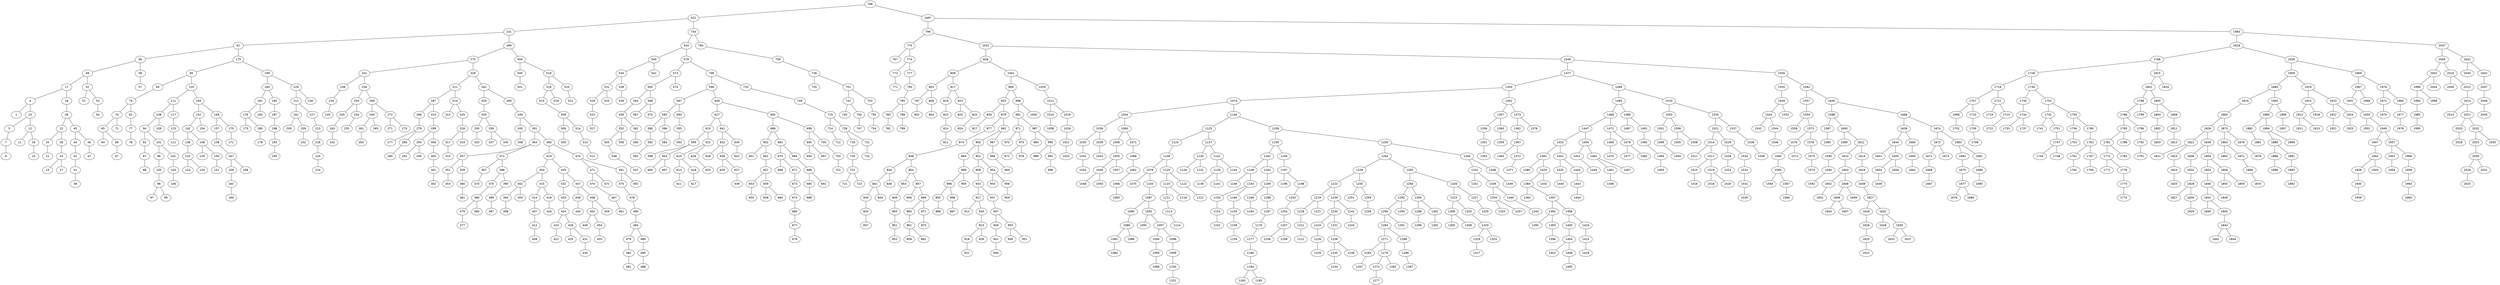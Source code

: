graph BST {
    node [fontname="Helvetica"];
    766 [label="766"];
    766 -- 522;
    522 [label="522"];
    522 -- 231;
    231 [label="231"];
    231 -- 61;
    61 [label="61"];
    61 -- 56;
    56 [label="56"];
    56 -- 49;
    49 [label="49"];
    49 -- 17;
    17 [label="17"];
    17 -- 4;
    4 [label="4"];
    4 -- 1;
    1 [label="1"];
    4 -- 10;
    10 [label="10"];
    10 -- 5;
    5 [label="5"];
    5 -- 7;
    7 [label="7"];
    7 -- 9;
    9 [label="9"];
    10 -- 12;
    12 [label="12"];
    12 -- 11;
    11 [label="11"];
    12 -- 16;
    16 [label="16"];
    16 -- 15;
    15 [label="15"];
    17 -- 18;
    18 [label="18"];
    18 -- 29;
    29 [label="29"];
    29 -- 22;
    22 [label="22"];
    22 -- 20;
    20 [label="20"];
    20 -- 21;
    21 [label="21"];
    22 -- 28;
    28 [label="28"];
    28 -- 24;
    24 [label="24"];
    24 -- 23;
    23 [label="23"];
    24 -- 27;
    27 [label="27"];
    29 -- 45;
    45 [label="45"];
    45 -- 44;
    44 [label="44"];
    44 -- 42;
    42 [label="42"];
    42 -- 41;
    41 [label="41"];
    41 -- 38;
    38 [label="38"];
    45 -- 46;
    46 [label="46"];
    46 -- 47;
    47 [label="47"];
    49 -- 52;
    52 [label="52"];
    52 -- 51;
    51 [label="51"];
    52 -- 53;
    53 [label="53"];
    53 -- 54;
    54 [label="54"];
    56 -- 58;
    58 [label="58"];
    58 -- 57;
    57 [label="57"];
    61 -- 173;
    173 [label="173"];
    173 -- 85;
    85 [label="85"];
    85 -- 63;
    63 [label="63"];
    63 -- 75;
    75 [label="75"];
    75 -- 70;
    70 [label="70"];
    70 -- 65;
    65 [label="65"];
    65 -- 64;
    64 [label="64"];
    65 -- 66;
    66 [label="66"];
    66 -- 67;
    67 [label="67"];
    70 -- 71;
    71 [label="71"];
    75 -- 81;
    81 [label="81"];
    81 -- 77;
    77 [label="77"];
    77 -- 78;
    78 [label="78"];
    85 -- 120;
    120 [label="120"];
    120 -- 111;
    111 [label="111"];
    111 -- 108;
    108 [label="108"];
    108 -- 94;
    94 [label="94"];
    94 -- 92;
    92 [label="92"];
    92 -- 87;
    87 [label="87"];
    87 -- 88;
    88 [label="88"];
    94 -- 101;
    101 [label="101"];
    101 -- 96;
    96 [label="96"];
    96 -- 100;
    100 [label="100"];
    100 -- 98;
    98 [label="98"];
    98 -- 97;
    97 [label="97"];
    98 -- 99;
    99 [label="99"];
    101 -- 102;
    102 [label="102"];
    102 -- 103;
    103 [label="103"];
    103 -- 106;
    106 [label="106"];
    108 -- 109;
    109 [label="109"];
    111 -- 117;
    117 [label="117"];
    117 -- 115;
    115 [label="115"];
    115 -- 112;
    112 [label="112"];
    120 -- 156;
    156 [label="156"];
    156 -- 152;
    152 [label="152"];
    152 -- 142;
    142 [label="142"];
    142 -- 136;
    136 [label="136"];
    136 -- 125;
    125 [label="125"];
    125 -- 124;
    124 [label="124"];
    125 -- 134;
    134 [label="134"];
    142 -- 148;
    148 [label="148"];
    148 -- 145;
    145 [label="145"];
    148 -- 150;
    150 [label="150"];
    150 -- 151;
    151 [label="151"];
    152 -- 154;
    154 [label="154"];
    156 -- 169;
    169 [label="169"];
    169 -- 157;
    157 [label="157"];
    157 -- 158;
    158 [label="158"];
    158 -- 167;
    167 [label="167"];
    167 -- 159;
    159 [label="159"];
    159 -- 163;
    163 [label="163"];
    163 -- 160;
    160 [label="160"];
    167 -- 168;
    168 [label="168"];
    169 -- 170;
    170 [label="170"];
    170 -- 171;
    171 [label="171"];
    173 -- 199;
    199 [label="199"];
    199 -- 183;
    183 [label="183"];
    183 -- 181;
    181 [label="181"];
    181 -- 176;
    176 [label="176"];
    176 -- 175;
    175 [label="175"];
    176 -- 180;
    180 [label="180"];
    180 -- 178;
    178 [label="178"];
    181 -- 182;
    182 [label="182"];
    183 -- 185;
    185 [label="185"];
    185 -- 187;
    187 [label="187"];
    187 -- 198;
    198 [label="198"];
    198 -- 193;
    193 [label="193"];
    193 -- 195;
    195 [label="195"];
    199 -- 229;
    229 [label="229"];
    229 -- 211;
    211 [label="211"];
    211 -- 201;
    201 [label="201"];
    201 -- 200;
    200 [label="200"];
    201 -- 209;
    209 [label="209"];
    209 -- 202;
    202 [label="202"];
    211 -- 227;
    227 [label="227"];
    227 -- 213;
    213 [label="213"];
    213 -- 218;
    218 [label="218"];
    218 -- 220;
    220 [label="220"];
    220 -- 224;
    224 [label="224"];
    229 -- 230;
    230 [label="230"];
    231 -- 499;
    499 [label="499"];
    499 -- 275;
    275 [label="275"];
    275 -- 241;
    241 [label="241"];
    241 -- 238;
    238 [label="238"];
    238 -- 234;
    234 [label="234"];
    234 -- 235;
    235 [label="235"];
    241 -- 258;
    258 [label="258"];
    258 -- 250;
    250 [label="250"];
    250 -- 245;
    245 [label="245"];
    245 -- 243;
    243 [label="243"];
    243 -- 242;
    242 [label="242"];
    250 -- 254;
    254 [label="254"];
    254 -- 255;
    255 [label="255"];
    258 -- 269;
    269 [label="269"];
    269 -- 264;
    264 [label="264"];
    264 -- 261;
    261 [label="261"];
    261 -- 263;
    263 [label="263"];
    264 -- 265;
    265 [label="265"];
    269 -- 272;
    272 [label="272"];
    272 -- 271;
    271 [label="271"];
    272 -- 273;
    273 [label="273"];
    275 -- 328;
    328 [label="328"];
    328 -- 311;
    311 [label="311"];
    311 -- 287;
    287 [label="287"];
    287 -- 286;
    286 [label="286"];
    286 -- 279;
    279 [label="279"];
    279 -- 277;
    277 [label="277"];
    279 -- 284;
    284 [label="284"];
    284 -- 280;
    280 [label="280"];
    287 -- 310;
    310 [label="310"];
    310 -- 299;
    299 [label="299"];
    299 -- 294;
    294 [label="294"];
    294 -- 291;
    291 [label="291"];
    294 -- 295;
    295 [label="295"];
    299 -- 306;
    306 [label="306"];
    306 -- 305;
    305 [label="305"];
    305 -- 301;
    301 [label="301"];
    301 -- 302;
    302 [label="302"];
    311 -- 314;
    314 [label="314"];
    314 -- 313;
    313 [label="313"];
    314 -- 325;
    325 [label="325"];
    325 -- 318;
    318 [label="318"];
    318 -- 317;
    317 [label="317"];
    317 -- 315;
    315 [label="315"];
    318 -- 319;
    319 [label="319"];
    328 -- 342;
    342 [label="342"];
    342 -- 329;
    329 [label="329"];
    329 -- 335;
    335 [label="335"];
    335 -- 330;
    330 [label="330"];
    330 -- 333;
    333 [label="333"];
    335 -- 339;
    339 [label="339"];
    339 -- 337;
    337 [label="337"];
    339 -- 340;
    340 [label="340"];
    342 -- 495;
    495 [label="495"];
    495 -- 349;
    349 [label="349"];
    349 -- 345;
    345 [label="345"];
    345 -- 348;
    348 [label="348"];
    349 -- 391;
    391 [label="391"];
    391 -- 364;
    364 [label="364"];
    364 -- 357;
    357 [label="357"];
    357 -- 351;
    351 [label="351"];
    351 -- 353;
    353 [label="353"];
    357 -- 359;
    359 [label="359"];
    359 -- 360;
    360 [label="360"];
    360 -- 361;
    361 [label="361"];
    364 -- 371;
    371 [label="371"];
    371 -- 367;
    367 [label="367"];
    367 -- 370;
    370 [label="370"];
    371 -- 386;
    386 [label="386"];
    386 -- 375;
    375 [label="375"];
    375 -- 380;
    380 [label="380"];
    380 -- 379;
    379 [label="379"];
    379 -- 377;
    377 [label="377"];
    380 -- 385;
    385 [label="385"];
    386 -- 390;
    390 [label="390"];
    390 -- 389;
    389 [label="389"];
    389 -- 387;
    387 [label="387"];
    391 -- 460;
    460 [label="460"];
    460 -- 419;
    419 [label="419"];
    419 -- 404;
    404 [label="404"];
    404 -- 402;
    402 [label="402"];
    402 -- 394;
    394 [label="394"];
    394 -- 398;
    398 [label="398"];
    402 -- 403;
    403 [label="403"];
    404 -- 415;
    415 [label="415"];
    415 -- 414;
    414 [label="414"];
    414 -- 407;
    407 [label="407"];
    407 -- 412;
    412 [label="412"];
    412 -- 408;
    408 [label="408"];
    415 -- 418;
    418 [label="418"];
    418 -- 416;
    416 [label="416"];
    419 -- 435;
    435 [label="435"];
    435 -- 432;
    432 [label="432"];
    432 -- 420;
    420 [label="420"];
    420 -- 424;
    424 [label="424"];
    424 -- 423;
    423 [label="423"];
    423 -- 422;
    422 [label="422"];
    424 -- 429;
    429 [label="429"];
    429 -- 425;
    425 [label="425"];
    429 -- 431;
    431 [label="431"];
    431 -- 430;
    430 [label="430"];
    435 -- 447;
    447 [label="447"];
    447 -- 438;
    438 [label="438"];
    438 -- 440;
    440 [label="440"];
    447 -- 458;
    458 [label="458"];
    458 -- 452;
    452 [label="452"];
    452 -- 449;
    449 [label="449"];
    452 -- 454;
    454 [label="454"];
    454 -- 455;
    455 [label="455"];
    458 -- 459;
    459 [label="459"];
    460 -- 474;
    474 [label="474"];
    474 -- 471;
    471 [label="471"];
    471 -- 470;
    470 [label="470"];
    470 -- 467;
    467 [label="467"];
    467 -- 461;
    461 [label="461"];
    471 -- 472;
    472 [label="472"];
    474 -- 491;
    491 [label="491"];
    491 -- 475;
    475 [label="475"];
    475 -- 478;
    478 [label="478"];
    478 -- 490;
    490 [label="490"];
    490 -- 484;
    484 [label="484"];
    484 -- 479;
    479 [label="479"];
    479 -- 482;
    482 [label="482"];
    482 -- 481;
    481 [label="481"];
    484 -- 489;
    489 [label="489"];
    489 -- 485;
    485 [label="485"];
    485 -- 488;
    488 [label="488"];
    491 -- 492;
    492 [label="492"];
    499 -- 504;
    504 [label="504"];
    504 -- 500;
    500 [label="500"];
    500 -- 501;
    501 [label="501"];
    504 -- 519;
    519 [label="519"];
    519 -- 516;
    516 [label="516"];
    516 -- 515;
    515 [label="515"];
    515 -- 509;
    509 [label="509"];
    509 -- 506;
    506 [label="506"];
    506 -- 505;
    505 [label="505"];
    509 -- 514;
    514 [label="514"];
    514 -- 513;
    513 [label="513"];
    513 -- 511;
    511 [label="511"];
    516 -- 518;
    518 [label="518"];
    519 -- 520;
    520 [label="520"];
    520 -- 521;
    521 [label="521"];
    522 -- 734;
    734 [label="734"];
    734 -- 543;
    543 [label="543"];
    543 -- 540;
    540 [label="540"];
    540 -- 534;
    534 [label="534"];
    534 -- 531;
    531 [label="531"];
    531 -- 529;
    529 [label="529"];
    529 -- 523;
    523 [label="523"];
    523 -- 527;
    527 [label="527"];
    531 -- 533;
    533 [label="533"];
    534 -- 538;
    538 [label="538"];
    538 -- 539;
    539 [label="539"];
    540 -- 541;
    541 [label="541"];
    543 -- 579;
    579 [label="579"];
    579 -- 573;
    573 [label="573"];
    573 -- 565;
    565 [label="565"];
    565 -- 564;
    564 [label="564"];
    564 -- 559;
    559 [label="559"];
    559 -- 552;
    552 [label="552"];
    552 -- 545;
    545 [label="545"];
    545 -- 548;
    548 [label="548"];
    548 -- 547;
    547 [label="547"];
    552 -- 556;
    556 [label="556"];
    559 -- 562;
    562 [label="562"];
    562 -- 560;
    560 [label="560"];
    565 -- 568;
    568 [label="568"];
    568 -- 567;
    567 [label="567"];
    568 -- 570;
    570 [label="570"];
    573 -- 574;
    574 [label="574"];
    579 -- 708;
    708 [label="708"];
    708 -- 596;
    596 [label="596"];
    596 -- 587;
    587 [label="587"];
    587 -- 583;
    583 [label="583"];
    583 -- 580;
    580 [label="580"];
    580 -- 582;
    582 [label="582"];
    582 -- 581;
    581 [label="581"];
    583 -- 586;
    586 [label="586"];
    586 -- 584;
    584 [label="584"];
    587 -- 590;
    590 [label="590"];
    590 -- 595;
    595 [label="595"];
    595 -- 593;
    593 [label="593"];
    596 -- 649;
    649 [label="649"];
    649 -- 627;
    627 [label="627"];
    627 -- 610;
    610 [label="610"];
    610 -- 599;
    599 [label="599"];
    599 -- 598;
    598 [label="598"];
    599 -- 603;
    603 [label="603"];
    603 -- 600;
    600 [label="600"];
    603 -- 607;
    607 [label="607"];
    610 -- 622;
    622 [label="622"];
    622 -- 615;
    615 [label="615"];
    615 -- 613;
    613 [label="613"];
    613 -- 611;
    611 [label="611"];
    615 -- 618;
    618 [label="618"];
    618 -- 617;
    617 [label="617"];
    622 -- 626;
    626 [label="626"];
    626 -- 625;
    625 [label="625"];
    627 -- 641;
    641 [label="641"];
    641 -- 632;
    632 [label="632"];
    632 -- 628;
    628 [label="628"];
    632 -- 636;
    636 [label="636"];
    636 -- 635;
    635 [label="635"];
    636 -- 637;
    637 [label="637"];
    637 -- 639;
    639 [label="639"];
    641 -- 645;
    645 [label="645"];
    645 -- 642;
    642 [label="642"];
    649 -- 692;
    692 [label="692"];
    692 -- 666;
    666 [label="666"];
    666 -- 652;
    652 [label="652"];
    652 -- 651;
    651 [label="651"];
    652 -- 661;
    661 [label="661"];
    661 -- 657;
    657 [label="657"];
    657 -- 653;
    653 [label="653"];
    653 -- 655;
    655 [label="655"];
    657 -- 659;
    659 [label="659"];
    659 -- 658;
    658 [label="658"];
    659 -- 660;
    660 [label="660"];
    666 -- 681;
    681 [label="681"];
    681 -- 670;
    670 [label="670"];
    670 -- 668;
    668 [label="668"];
    670 -- 671;
    671 [label="671"];
    671 -- 673;
    673 [label="673"];
    673 -- 674;
    674 [label="674"];
    674 -- 680;
    680 [label="680"];
    680 -- 677;
    677 [label="677"];
    677 -- 676;
    676 [label="676"];
    681 -- 684;
    684 [label="684"];
    684 -- 689;
    689 [label="689"];
    689 -- 685;
    685 [label="685"];
    685 -- 688;
    688 [label="688"];
    689 -- 691;
    691 [label="691"];
    692 -- 699;
    699 [label="699"];
    699 -- 695;
    695 [label="695"];
    695 -- 694;
    694 [label="694"];
    695 -- 697;
    697 [label="697"];
    699 -- 705;
    705 [label="705"];
    705 -- 703;
    703 [label="703"];
    703 -- 701;
    701 [label="701"];
    708 -- 733;
    733 [label="733"];
    733 -- 709;
    709 [label="709"];
    709 -- 715;
    715 [label="715"];
    715 -- 714;
    714 [label="714"];
    714 -- 712;
    712 [label="712"];
    715 -- 728;
    728 [label="728"];
    728 -- 718;
    718 [label="718"];
    718 -- 720;
    720 [label="720"];
    720 -- 722;
    722 [label="722"];
    722 -- 721;
    721 [label="721"];
    722 -- 723;
    723 [label="723"];
    728 -- 731;
    731 [label="731"];
    731 -- 732;
    732 [label="732"];
    734 -- 760;
    760 [label="760"];
    760 -- 759;
    759 [label="759"];
    759 -- 736;
    736 [label="736"];
    736 -- 735;
    735 [label="735"];
    736 -- 751;
    751 [label="751"];
    751 -- 742;
    742 [label="742"];
    742 -- 740;
    740 [label="740"];
    742 -- 750;
    750 [label="750"];
    750 -- 747;
    747 [label="747"];
    751 -- 753;
    753 [label="753"];
    753 -- 755;
    755 [label="755"];
    755 -- 754;
    754 [label="754"];
    766 -- 1697;
    1697 [label="1697"];
    1697 -- 796;
    796 [label="796"];
    796 -- 770;
    770 [label="770"];
    770 -- 767;
    767 [label="767"];
    770 -- 774;
    774 [label="774"];
    774 -- 773;
    773 [label="773"];
    773 -- 771;
    771 [label="771"];
    774 -- 777;
    777 [label="777"];
    777 -- 790;
    790 [label="790"];
    790 -- 785;
    785 [label="785"];
    785 -- 783;
    783 [label="783"];
    783 -- 782;
    782 [label="782"];
    785 -- 788;
    788 [label="788"];
    788 -- 789;
    789 [label="789"];
    796 -- 1031;
    1031 [label="1031"];
    1031 -- 826;
    826 [label="826"];
    826 -- 809;
    809 [label="809"];
    809 -- 803;
    803 [label="803"];
    803 -- 797;
    797 [label="797"];
    797 -- 802;
    802 [label="802"];
    803 -- 808;
    808 [label="808"];
    808 -- 804;
    804 [label="804"];
    809 -- 817;
    817 [label="817"];
    817 -- 816;
    816 [label="816"];
    816 -- 810;
    810 [label="810"];
    810 -- 814;
    814 [label="814"];
    814 -- 811;
    811 [label="811"];
    817 -- 823;
    823 [label="823"];
    823 -- 820;
    820 [label="820"];
    823 -- 825;
    825 [label="825"];
    825 -- 824;
    824 [label="824"];
    826 -- 1001;
    1001 [label="1001"];
    1001 -- 969;
    969 [label="969"];
    969 -- 832;
    832 [label="832"];
    832 -- 830;
    830 [label="830"];
    830 -- 827;
    827 [label="827"];
    832 -- 879;
    879 [label="879"];
    879 -- 877;
    877 [label="877"];
    877 -- 874;
    874 [label="874"];
    874 -- 848;
    848 [label="848"];
    848 -- 844;
    844 [label="844"];
    844 -- 841;
    841 [label="841"];
    841 -- 840;
    840 [label="840"];
    840 -- 834;
    834 [label="834"];
    834 -- 837;
    837 [label="837"];
    841 -- 843;
    843 [label="843"];
    844 -- 846;
    846 [label="846"];
    848 -- 854;
    854 [label="854"];
    854 -- 853;
    853 [label="853"];
    853 -- 849;
    849 [label="849"];
    849 -- 850;
    850 [label="850"];
    850 -- 851;
    851 [label="851"];
    851 -- 852;
    852 [label="852"];
    854 -- 857;
    857 [label="857"];
    857 -- 856;
    856 [label="856"];
    857 -- 869;
    869 [label="869"];
    869 -- 865;
    865 [label="865"];
    865 -- 861;
    861 [label="861"];
    861 -- 858;
    858 [label="858"];
    861 -- 862;
    862 [label="862"];
    869 -- 871;
    871 [label="871"];
    871 -- 870;
    870 [label="870"];
    879 -- 962;
    962 [label="962"];
    962 -- 905;
    905 [label="905"];
    905 -- 884;
    884 [label="884"];
    884 -- 899;
    899 [label="899"];
    899 -- 896;
    896 [label="896"];
    896 -- 892;
    892 [label="892"];
    892 -- 886;
    886 [label="886"];
    896 -- 898;
    898 [label="898"];
    898 -- 897;
    897 [label="897"];
    899 -- 900;
    900 [label="900"];
    905 -- 952;
    952 [label="952"];
    952 -- 908;
    908 [label="908"];
    908 -- 933;
    933 [label="933"];
    933 -- 917;
    917 [label="917"];
    917 -- 912;
    912 [label="912"];
    917 -- 930;
    930 [label="930"];
    930 -- 923;
    923 [label="923"];
    923 -- 918;
    918 [label="918"];
    918 -- 921;
    921 [label="921"];
    923 -- 926;
    926 [label="926"];
    933 -- 937;
    937 [label="937"];
    937 -- 947;
    947 [label="947"];
    947 -- 939;
    939 [label="939"];
    939 -- 941;
    941 [label="941"];
    941 -- 946;
    946 [label="946"];
    947 -- 950;
    950 [label="950"];
    950 -- 949;
    949 [label="949"];
    950 -- 951;
    951 [label="951"];
    952 -- 954;
    954 [label="954"];
    954 -- 953;
    953 [label="953"];
    954 -- 958;
    958 [label="958"];
    958 -- 959;
    959 [label="959"];
    962 -- 967;
    967 [label="967"];
    967 -- 966;
    966 [label="966"];
    966 -- 964;
    964 [label="964"];
    969 -- 998;
    998 [label="998"];
    998 -- 981;
    981 [label="981"];
    981 -- 971;
    971 [label="971"];
    971 -- 970;
    970 [label="970"];
    971 -- 975;
    975 [label="975"];
    975 -- 972;
    972 [label="972"];
    975 -- 976;
    976 [label="976"];
    981 -- 987;
    987 [label="987"];
    987 -- 984;
    984 [label="984"];
    987 -- 990;
    990 [label="990"];
    990 -- 989;
    989 [label="989"];
    990 -- 991;
    991 [label="991"];
    991 -- 996;
    996 [label="996"];
    998 -- 1000;
    1000 [label="1000"];
    1001 -- 1029;
    1029 [label="1029"];
    1029 -- 1011;
    1011 [label="1011"];
    1011 -- 1010;
    1010 [label="1010"];
    1010 -- 1008;
    1008 [label="1008"];
    1011 -- 1016;
    1016 [label="1016"];
    1016 -- 1026;
    1026 [label="1026"];
    1026 -- 1021;
    1021 [label="1021"];
    1021 -- 1025;
    1025 [label="1025"];
    1031 -- 1540;
    1540 [label="1540"];
    1540 -- 1377;
    1377 [label="1377"];
    1377 -- 1350;
    1350 [label="1350"];
    1350 -- 1074;
    1074 [label="1074"];
    1074 -- 1044;
    1044 [label="1044"];
    1044 -- 1036;
    1036 [label="1036"];
    1036 -- 1035;
    1035 [label="1035"];
    1035 -- 1032;
    1032 [label="1032"];
    1032 -- 1034;
    1034 [label="1034"];
    1036 -- 1039;
    1039 [label="1039"];
    1039 -- 1043;
    1043 [label="1043"];
    1044 -- 1060;
    1060 [label="1060"];
    1060 -- 1046;
    1046 [label="1046"];
    1046 -- 1055;
    1055 [label="1055"];
    1055 -- 1049;
    1049 [label="1049"];
    1049 -- 1048;
    1048 [label="1048"];
    1049 -- 1050;
    1050 [label="1050"];
    1055 -- 1057;
    1057 [label="1057"];
    1060 -- 1071;
    1071 [label="1071"];
    1071 -- 1068;
    1068 [label="1068"];
    1068 -- 1061;
    1061 [label="1061"];
    1061 -- 1066;
    1066 [label="1066"];
    1066 -- 1065;
    1065 [label="1065"];
    1074 -- 1145;
    1145 [label="1145"];
    1145 -- 1125;
    1125 [label="1125"];
    1125 -- 1124;
    1124 [label="1124"];
    1124 -- 1108;
    1108 [label="1108"];
    1108 -- 1078;
    1078 [label="1078"];
    1078 -- 1075;
    1075 [label="1075"];
    1078 -- 1104;
    1104 [label="1104"];
    1104 -- 1087;
    1087 [label="1087"];
    1087 -- 1080;
    1080 [label="1080"];
    1080 -- 1085;
    1085 [label="1085"];
    1085 -- 1083;
    1083 [label="1083"];
    1083 -- 1084;
    1084 [label="1084"];
    1085 -- 1086;
    1086 [label="1086"];
    1087 -- 1092;
    1092 [label="1092"];
    1092 -- 1091;
    1091 [label="1091"];
    1092 -- 1097;
    1097 [label="1097"];
    1097 -- 1094;
    1094 [label="1094"];
    1094 -- 1095;
    1095 [label="1095"];
    1095 -- 1096;
    1096 [label="1096"];
    1097 -- 1098;
    1098 [label="1098"];
    1098 -- 1099;
    1099 [label="1099"];
    1099 -- 1100;
    1100 [label="1100"];
    1100 -- 1101;
    1101 [label="1101"];
    1108 -- 1120;
    1120 [label="1120"];
    1120 -- 1115;
    1115 [label="1115"];
    1115 -- 1111;
    1111 [label="1111"];
    1111 -- 1113;
    1113 [label="1113"];
    1113 -- 1114;
    1114 [label="1114"];
    1115 -- 1118;
    1118 [label="1118"];
    1120 -- 1122;
    1122 [label="1122"];
    1122 -- 1121;
    1121 [label="1121"];
    1125 -- 1137;
    1137 [label="1137"];
    1137 -- 1130;
    1130 [label="1130"];
    1130 -- 1126;
    1126 [label="1126"];
    1130 -- 1132;
    1132 [label="1132"];
    1137 -- 1142;
    1142 [label="1142"];
    1142 -- 1139;
    1139 [label="1139"];
    1139 -- 1138;
    1138 [label="1138"];
    1139 -- 1141;
    1141 [label="1141"];
    1142 -- 1144;
    1144 [label="1144"];
    1145 -- 1209;
    1209 [label="1209"];
    1209 -- 1190;
    1190 [label="1190"];
    1190 -- 1162;
    1162 [label="1162"];
    1162 -- 1148;
    1148 [label="1148"];
    1148 -- 1146;
    1146 [label="1146"];
    1148 -- 1154;
    1154 [label="1154"];
    1154 -- 1150;
    1150 [label="1150"];
    1150 -- 1153;
    1153 [label="1153"];
    1153 -- 1152;
    1152 [label="1152"];
    1154 -- 1160;
    1160 [label="1160"];
    1160 -- 1155;
    1155 [label="1155"];
    1155 -- 1158;
    1158 [label="1158"];
    1158 -- 1159;
    1159 [label="1159"];
    1162 -- 1163;
    1163 [label="1163"];
    1163 -- 1169;
    1169 [label="1169"];
    1169 -- 1166;
    1166 [label="1166"];
    1166 -- 1164;
    1164 [label="1164"];
    1169 -- 1188;
    1188 [label="1188"];
    1188 -- 1187;
    1187 [label="1187"];
    1187 -- 1170;
    1170 [label="1170"];
    1170 -- 1177;
    1177 [label="1177"];
    1177 -- 1180;
    1180 [label="1180"];
    1180 -- 1184;
    1184 [label="1184"];
    1184 -- 1183;
    1183 [label="1183"];
    1184 -- 1185;
    1185 [label="1185"];
    1190 -- 1194;
    1194 [label="1194"];
    1194 -- 1197;
    1197 [label="1197"];
    1197 -- 1196;
    1196 [label="1196"];
    1197 -- 1198;
    1198 [label="1198"];
    1198 -- 1203;
    1203 [label="1203"];
    1203 -- 1204;
    1204 [label="1204"];
    1204 -- 1207;
    1207 [label="1207"];
    1207 -- 1206;
    1206 [label="1206"];
    1207 -- 1208;
    1208 [label="1208"];
    1209 -- 1330;
    1330 [label="1330"];
    1330 -- 1262;
    1262 [label="1262"];
    1262 -- 1249;
    1249 [label="1249"];
    1249 -- 1223;
    1223 [label="1223"];
    1223 -- 1219;
    1219 [label="1219"];
    1219 -- 1218;
    1218 [label="1218"];
    1218 -- 1211;
    1211 [label="1211"];
    1211 -- 1212;
    1212 [label="1212"];
    1219 -- 1221;
    1221 [label="1221"];
    1223 -- 1239;
    1239 [label="1239"];
    1239 -- 1230;
    1230 [label="1230"];
    1230 -- 1224;
    1224 [label="1224"];
    1224 -- 1228;
    1228 [label="1228"];
    1228 -- 1229;
    1229 [label="1229"];
    1230 -- 1231;
    1231 [label="1231"];
    1231 -- 1236;
    1236 [label="1236"];
    1236 -- 1235;
    1235 [label="1235"];
    1235 -- 1234;
    1234 [label="1234"];
    1236 -- 1238;
    1238 [label="1238"];
    1239 -- 1242;
    1242 [label="1242"];
    1242 -- 1243;
    1243 [label="1243"];
    1249 -- 1255;
    1255 [label="1255"];
    1255 -- 1251;
    1251 [label="1251"];
    1255 -- 1259;
    1259 [label="1259"];
    1259 -- 1258;
    1258 [label="1258"];
    1262 -- 1303;
    1303 [label="1303"];
    1303 -- 1294;
    1294 [label="1294"];
    1294 -- 1292;
    1292 [label="1292"];
    1292 -- 1290;
    1290 [label="1290"];
    1290 -- 1284;
    1284 [label="1284"];
    1284 -- 1271;
    1271 [label="1271"];
    1271 -- 1265;
    1265 [label="1265"];
    1265 -- 1267;
    1267 [label="1267"];
    1271 -- 1279;
    1279 [label="1279"];
    1279 -- 1272;
    1272 [label="1272"];
    1272 -- 1277;
    1277 [label="1277"];
    1279 -- 1282;
    1282 [label="1282"];
    1284 -- 1288;
    1288 [label="1288"];
    1288 -- 1286;
    1286 [label="1286"];
    1286 -- 1287;
    1287 [label="1287"];
    1290 -- 1291;
    1291 [label="1291"];
    1292 -- 1293;
    1293 [label="1293"];
    1294 -- 1300;
    1300 [label="1300"];
    1300 -- 1298;
    1298 [label="1298"];
    1298 -- 1296;
    1296 [label="1296"];
    1300 -- 1301;
    1301 [label="1301"];
    1301 -- 1302;
    1302 [label="1302"];
    1303 -- 1326;
    1326 [label="1326"];
    1326 -- 1315;
    1315 [label="1315"];
    1315 -- 1308;
    1308 [label="1308"];
    1308 -- 1305;
    1305 [label="1305"];
    1308 -- 1309;
    1309 [label="1309"];
    1315 -- 1325;
    1325 [label="1325"];
    1325 -- 1320;
    1320 [label="1320"];
    1320 -- 1319;
    1319 [label="1319"];
    1319 -- 1317;
    1317 [label="1317"];
    1320 -- 1324;
    1324 [label="1324"];
    1326 -- 1327;
    1327 [label="1327"];
    1327 -- 1329;
    1329 [label="1329"];
    1330 -- 1344;
    1344 [label="1344"];
    1344 -- 1332;
    1332 [label="1332"];
    1332 -- 1331;
    1331 [label="1331"];
    1332 -- 1339;
    1339 [label="1339"];
    1339 -- 1334;
    1334 [label="1334"];
    1334 -- 1333;
    1333 [label="1333"];
    1334 -- 1337;
    1337 [label="1337"];
    1339 -- 1340;
    1340 [label="1340"];
    1340 -- 1342;
    1342 [label="1342"];
    1344 -- 1348;
    1348 [label="1348"];
    1348 -- 1349;
    1349 [label="1349"];
    1350 -- 1361;
    1361 [label="1361"];
    1361 -- 1357;
    1357 [label="1357"];
    1357 -- 1356;
    1356 [label="1356"];
    1356 -- 1351;
    1351 [label="1351"];
    1351 -- 1353;
    1353 [label="1353"];
    1357 -- 1360;
    1360 [label="1360"];
    1360 -- 1359;
    1359 [label="1359"];
    1361 -- 1373;
    1373 [label="1373"];
    1373 -- 1362;
    1362 [label="1362"];
    1362 -- 1367;
    1367 [label="1367"];
    1367 -- 1364;
    1364 [label="1364"];
    1367 -- 1372;
    1372 [label="1372"];
    1372 -- 1371;
    1371 [label="1371"];
    1373 -- 1376;
    1376 [label="1376"];
    1377 -- 1498;
    1498 [label="1498"];
    1498 -- 1484;
    1484 [label="1484"];
    1484 -- 1468;
    1468 [label="1468"];
    1468 -- 1447;
    1447 [label="1447"];
    1447 -- 1433;
    1433 [label="1433"];
    1433 -- 1381;
    1381 [label="1381"];
    1381 -- 1380;
    1380 [label="1380"];
    1381 -- 1429;
    1429 [label="1429"];
    1429 -- 1384;
    1384 [label="1384"];
    1384 -- 1383;
    1383 [label="1383"];
    1384 -- 1397;
    1397 [label="1397"];
    1397 -- 1392;
    1392 [label="1392"];
    1392 -- 1391;
    1391 [label="1391"];
    1392 -- 1393;
    1393 [label="1393"];
    1393 -- 1396;
    1396 [label="1396"];
    1397 -- 1408;
    1408 [label="1408"];
    1408 -- 1400;
    1400 [label="1400"];
    1400 -- 1404;
    1404 [label="1404"];
    1404 -- 1402;
    1402 [label="1402"];
    1404 -- 1406;
    1406 [label="1406"];
    1406 -- 1405;
    1405 [label="1405"];
    1408 -- 1424;
    1424 [label="1424"];
    1424 -- 1415;
    1415 [label="1415"];
    1415 -- 1418;
    1418 [label="1418"];
    1429 -- 1432;
    1432 [label="1432"];
    1433 -- 1441;
    1441 [label="1441"];
    1441 -- 1435;
    1435 [label="1435"];
    1435 -- 1440;
    1440 [label="1440"];
    1441 -- 1445;
    1445 [label="1445"];
    1445 -- 1443;
    1443 [label="1443"];
    1443 -- 1444;
    1444 [label="1444"];
    1447 -- 1456;
    1456 [label="1456"];
    1456 -- 1451;
    1451 [label="1451"];
    1451 -- 1449;
    1449 [label="1449"];
    1456 -- 1462;
    1462 [label="1462"];
    1462 -- 1461;
    1461 [label="1461"];
    1461 -- 1458;
    1458 [label="1458"];
    1462 -- 1467;
    1467 [label="1467"];
    1468 -- 1472;
    1472 [label="1472"];
    1472 -- 1469;
    1469 [label="1469"];
    1469 -- 1470;
    1470 [label="1470"];
    1472 -- 1479;
    1479 [label="1479"];
    1479 -- 1477;
    1477 [label="1477"];
    1479 -- 1482;
    1482 [label="1482"];
    1484 -- 1489;
    1489 [label="1489"];
    1489 -- 1487;
    1487 [label="1487"];
    1489 -- 1491;
    1491 [label="1491"];
    1491 -- 1495;
    1495 [label="1495"];
    1495 -- 1494;
    1494 [label="1494"];
    1494 -- 1493;
    1493 [label="1493"];
    1498 -- 1510;
    1510 [label="1510"];
    1510 -- 1503;
    1503 [label="1503"];
    1503 -- 1501;
    1501 [label="1501"];
    1501 -- 1499;
    1499 [label="1499"];
    1499 -- 1500;
    1500 [label="1500"];
    1503 -- 1506;
    1506 [label="1506"];
    1506 -- 1505;
    1505 [label="1505"];
    1506 -- 1508;
    1508 [label="1508"];
    1510 -- 1535;
    1535 [label="1535"];
    1535 -- 1521;
    1521 [label="1521"];
    1521 -- 1514;
    1514 [label="1514"];
    1514 -- 1511;
    1511 [label="1511"];
    1514 -- 1517;
    1517 [label="1517"];
    1517 -- 1515;
    1515 [label="1515"];
    1515 -- 1516;
    1516 [label="1516"];
    1517 -- 1519;
    1519 [label="1519"];
    1519 -- 1518;
    1518 [label="1518"];
    1519 -- 1520;
    1520 [label="1520"];
    1521 -- 1529;
    1529 [label="1529"];
    1529 -- 1528;
    1528 [label="1528"];
    1528 -- 1523;
    1523 [label="1523"];
    1529 -- 1534;
    1534 [label="1534"];
    1534 -- 1533;
    1533 [label="1533"];
    1533 -- 1531;
    1531 [label="1531"];
    1531 -- 1530;
    1530 [label="1530"];
    1535 -- 1537;
    1537 [label="1537"];
    1537 -- 1538;
    1538 [label="1538"];
    1538 -- 1539;
    1539 [label="1539"];
    1540 -- 1556;
    1556 [label="1556"];
    1556 -- 1555;
    1555 [label="1555"];
    1555 -- 1549;
    1549 [label="1549"];
    1549 -- 1543;
    1543 [label="1543"];
    1543 -- 1542;
    1542 [label="1542"];
    1543 -- 1544;
    1544 [label="1544"];
    1544 -- 1546;
    1546 [label="1546"];
    1549 -- 1552;
    1552 [label="1552"];
    1556 -- 1582;
    1582 [label="1582"];
    1582 -- 1557;
    1557 [label="1557"];
    1557 -- 1559;
    1559 [label="1559"];
    1559 -- 1558;
    1558 [label="1558"];
    1559 -- 1573;
    1573 [label="1573"];
    1573 -- 1570;
    1570 [label="1570"];
    1570 -- 1560;
    1560 [label="1560"];
    1560 -- 1565;
    1565 [label="1565"];
    1565 -- 1564;
    1564 [label="1564"];
    1565 -- 1567;
    1567 [label="1567"];
    1567 -- 1566;
    1566 [label="1566"];
    1570 -- 1572;
    1572 [label="1572"];
    1573 -- 1578;
    1578 [label="1578"];
    1578 -- 1575;
    1575 [label="1575"];
    1575 -- 1574;
    1574 [label="1574"];
    1582 -- 1640;
    1640 [label="1640"];
    1640 -- 1588;
    1588 [label="1588"];
    1588 -- 1587;
    1587 [label="1587"];
    1587 -- 1585;
    1585 [label="1585"];
    1588 -- 1600;
    1600 [label="1600"];
    1600 -- 1589;
    1589 [label="1589"];
    1589 -- 1590;
    1590 [label="1590"];
    1590 -- 1594;
    1594 [label="1594"];
    1594 -- 1592;
    1592 [label="1592"];
    1600 -- 1612;
    1612 [label="1612"];
    1612 -- 1610;
    1610 [label="1610"];
    1610 -- 1603;
    1603 [label="1603"];
    1603 -- 1602;
    1602 [label="1602"];
    1602 -- 1601;
    1601 [label="1601"];
    1603 -- 1608;
    1608 [label="1608"];
    1608 -- 1606;
    1606 [label="1606"];
    1606 -- 1604;
    1604 [label="1604"];
    1606 -- 1607;
    1607 [label="1607"];
    1608 -- 1609;
    1609 [label="1609"];
    1612 -- 1614;
    1614 [label="1614"];
    1614 -- 1616;
    1616 [label="1616"];
    1616 -- 1638;
    1638 [label="1638"];
    1638 -- 1627;
    1627 [label="1627"];
    1627 -- 1618;
    1618 [label="1618"];
    1618 -- 1626;
    1626 [label="1626"];
    1626 -- 1620;
    1620 [label="1620"];
    1620 -- 1622;
    1622 [label="1622"];
    1627 -- 1632;
    1632 [label="1632"];
    1632 -- 1628;
    1628 [label="1628"];
    1632 -- 1635;
    1635 [label="1635"];
    1635 -- 1633;
    1633 [label="1633"];
    1635 -- 1637;
    1637 [label="1637"];
    1640 -- 1666;
    1666 [label="1666"];
    1666 -- 1658;
    1658 [label="1658"];
    1658 -- 1644;
    1644 [label="1644"];
    1644 -- 1641;
    1641 [label="1641"];
    1644 -- 1655;
    1655 [label="1655"];
    1655 -- 1654;
    1654 [label="1654"];
    1654 -- 1649;
    1649 [label="1649"];
    1655 -- 1656;
    1656 [label="1656"];
    1658 -- 1660;
    1660 [label="1660"];
    1660 -- 1665;
    1665 [label="1665"];
    1665 -- 1662;
    1662 [label="1662"];
    1666 -- 1674;
    1674 [label="1674"];
    1674 -- 1672;
    1672 [label="1672"];
    1672 -- 1671;
    1671 [label="1671"];
    1671 -- 1668;
    1668 [label="1668"];
    1668 -- 1667;
    1667 [label="1667"];
    1672 -- 1673;
    1673 [label="1673"];
    1674 -- 1683;
    1683 [label="1683"];
    1683 -- 1681;
    1681 [label="1681"];
    1681 -- 1675;
    1675 [label="1675"];
    1675 -- 1677;
    1677 [label="1677"];
    1677 -- 1676;
    1676 [label="1676"];
    1677 -- 1680;
    1680 [label="1680"];
    1683 -- 1691;
    1691 [label="1691"];
    1691 -- 1688;
    1688 [label="1688"];
    1688 -- 1690;
    1690 [label="1690"];
    1697 -- 1983;
    1983 [label="1983"];
    1983 -- 1818;
    1818 [label="1818"];
    1818 -- 1768;
    1768 [label="1768"];
    1768 -- 1728;
    1728 [label="1728"];
    1728 -- 1718;
    1718 [label="1718"];
    1718 -- 1707;
    1707 [label="1707"];
    1707 -- 1698;
    1698 [label="1698"];
    1698 -- 1702;
    1702 [label="1702"];
    1707 -- 1710;
    1710 [label="1710"];
    1710 -- 1709;
    1709 [label="1709"];
    1709 -- 1708;
    1708 [label="1708"];
    1718 -- 1721;
    1721 [label="1721"];
    1721 -- 1719;
    1719 [label="1719"];
    1721 -- 1723;
    1723 [label="1723"];
    1723 -- 1722;
    1722 [label="1722"];
    1728 -- 1739;
    1739 [label="1739"];
    1739 -- 1730;
    1730 [label="1730"];
    1730 -- 1734;
    1734 [label="1734"];
    1734 -- 1733;
    1733 [label="1733"];
    1734 -- 1737;
    1737 [label="1737"];
    1739 -- 1752;
    1752 [label="1752"];
    1752 -- 1742;
    1742 [label="1742"];
    1742 -- 1741;
    1741 [label="1741"];
    1742 -- 1751;
    1751 [label="1751"];
    1751 -- 1747;
    1747 [label="1747"];
    1747 -- 1744;
    1744 [label="1744"];
    1747 -- 1748;
    1748 [label="1748"];
    1752 -- 1759;
    1759 [label="1759"];
    1759 -- 1756;
    1756 [label="1756"];
    1756 -- 1753;
    1753 [label="1753"];
    1759 -- 1760;
    1760 [label="1760"];
    1760 -- 1763;
    1763 [label="1763"];
    1763 -- 1761;
    1761 [label="1761"];
    1761 -- 1762;
    1762 [label="1762"];
    1763 -- 1767;
    1767 [label="1767"];
    1767 -- 1765;
    1765 [label="1765"];
    1768 -- 1815;
    1815 [label="1815"];
    1815 -- 1801;
    1801 [label="1801"];
    1801 -- 1798;
    1798 [label="1798"];
    1798 -- 1788;
    1788 [label="1788"];
    1788 -- 1785;
    1785 [label="1785"];
    1785 -- 1781;
    1781 [label="1781"];
    1781 -- 1772;
    1772 [label="1772"];
    1772 -- 1771;
    1771 [label="1771"];
    1772 -- 1778;
    1778 [label="1778"];
    1778 -- 1775;
    1775 [label="1775"];
    1775 -- 1774;
    1774 [label="1774"];
    1781 -- 1783;
    1783 [label="1783"];
    1785 -- 1786;
    1786 [label="1786"];
    1788 -- 1796;
    1796 [label="1796"];
    1796 -- 1792;
    1792 [label="1792"];
    1792 -- 1791;
    1791 [label="1791"];
    1798 -- 1799;
    1799 [label="1799"];
    1801 -- 1805;
    1805 [label="1805"];
    1805 -- 1804;
    1804 [label="1804"];
    1804 -- 1802;
    1802 [label="1802"];
    1802 -- 1803;
    1803 [label="1803"];
    1805 -- 1808;
    1808 [label="1808"];
    1808 -- 1811;
    1811 [label="1811"];
    1811 -- 1813;
    1813 [label="1813"];
    1815 -- 1816;
    1816 [label="1816"];
    1818 -- 1926;
    1926 [label="1926"];
    1926 -- 1909;
    1909 [label="1909"];
    1909 -- 1880;
    1880 [label="1880"];
    1880 -- 1819;
    1819 [label="1819"];
    1819 -- 1860;
    1860 [label="1860"];
    1860 -- 1826;
    1826 [label="1826"];
    1826 -- 1822;
    1822 [label="1822"];
    1822 -- 1821;
    1821 [label="1821"];
    1822 -- 1823;
    1823 [label="1823"];
    1823 -- 1824;
    1824 [label="1824"];
    1824 -- 1825;
    1825 [label="1825"];
    1826 -- 1839;
    1839 [label="1839"];
    1839 -- 1838;
    1838 [label="1838"];
    1838 -- 1832;
    1832 [label="1832"];
    1832 -- 1828;
    1828 [label="1828"];
    1828 -- 1827;
    1827 [label="1827"];
    1828 -- 1830;
    1830 [label="1830"];
    1830 -- 1829;
    1829 [label="1829"];
    1839 -- 1854;
    1854 [label="1854"];
    1854 -- 1853;
    1853 [label="1853"];
    1853 -- 1846;
    1846 [label="1846"];
    1846 -- 1841;
    1841 [label="1841"];
    1841 -- 1840;
    1840 [label="1840"];
    1841 -- 1845;
    1845 [label="1845"];
    1845 -- 1843;
    1843 [label="1843"];
    1843 -- 1842;
    1842 [label="1842"];
    1843 -- 1844;
    1844 [label="1844"];
    1846 -- 1849;
    1849 [label="1849"];
    1854 -- 1858;
    1858 [label="1858"];
    1858 -- 1855;
    1855 [label="1855"];
    1858 -- 1859;
    1859 [label="1859"];
    1860 -- 1873;
    1873 [label="1873"];
    1873 -- 1863;
    1863 [label="1863"];
    1863 -- 1862;
    1862 [label="1862"];
    1863 -- 1871;
    1871 [label="1871"];
    1871 -- 1866;
    1866 [label="1866"];
    1866 -- 1870;
    1870 [label="1870"];
    1873 -- 1878;
    1878 [label="1878"];
    1878 -- 1876;
    1876 [label="1876"];
    1880 -- 1900;
    1900 [label="1900"];
    1900 -- 1885;
    1885 [label="1885"];
    1885 -- 1882;
    1882 [label="1882"];
    1882 -- 1881;
    1881 [label="1881"];
    1885 -- 1894;
    1894 [label="1894"];
    1894 -- 1889;
    1889 [label="1889"];
    1889 -- 1888;
    1888 [label="1888"];
    1888 -- 1886;
    1886 [label="1886"];
    1889 -- 1891;
    1891 [label="1891"];
    1891 -- 1893;
    1893 [label="1893"];
    1893 -- 1892;
    1892 [label="1892"];
    1894 -- 1899;
    1899 [label="1899"];
    1900 -- 1908;
    1908 [label="1908"];
    1908 -- 1907;
    1907 [label="1907"];
    1909 -- 1919;
    1919 [label="1919"];
    1919 -- 1915;
    1915 [label="1915"];
    1915 -- 1912;
    1912 [label="1912"];
    1912 -- 1911;
    1911 [label="1911"];
    1912 -- 1913;
    1913 [label="1913"];
    1915 -- 1918;
    1918 [label="1918"];
    1919 -- 1923;
    1923 [label="1923"];
    1923 -- 1922;
    1922 [label="1922"];
    1922 -- 1921;
    1921 [label="1921"];
    1923 -- 1924;
    1924 [label="1924"];
    1924 -- 1925;
    1925 [label="1925"];
    1926 -- 1969;
    1969 [label="1969"];
    1969 -- 1967;
    1967 [label="1967"];
    1967 -- 1931;
    1931 [label="1931"];
    1931 -- 1935;
    1935 [label="1935"];
    1935 -- 1932;
    1932 [label="1932"];
    1935 -- 1949;
    1949 [label="1949"];
    1949 -- 1947;
    1947 [label="1947"];
    1947 -- 1942;
    1942 [label="1942"];
    1942 -- 1938;
    1938 [label="1938"];
    1938 -- 1940;
    1940 [label="1940"];
    1940 -- 1939;
    1939 [label="1939"];
    1942 -- 1945;
    1945 [label="1945"];
    1949 -- 1957;
    1957 [label="1957"];
    1957 -- 1951;
    1951 [label="1951"];
    1951 -- 1954;
    1954 [label="1954"];
    1957 -- 1966;
    1966 [label="1966"];
    1966 -- 1958;
    1958 [label="1958"];
    1958 -- 1964;
    1964 [label="1964"];
    1964 -- 1960;
    1960 [label="1960"];
    1967 -- 1968;
    1968 [label="1968"];
    1969 -- 1976;
    1976 [label="1976"];
    1976 -- 1972;
    1972 [label="1972"];
    1972 -- 1970;
    1970 [label="1970"];
    1976 -- 1980;
    1980 [label="1980"];
    1980 -- 1977;
    1977 [label="1977"];
    1977 -- 1978;
    1978 [label="1978"];
    1983 -- 2037;
    2037 [label="2037"];
    2037 -- 2005;
    2005 [label="2005"];
    2005 -- 2002;
    2002 [label="2002"];
    2002 -- 1996;
    1996 [label="1996"];
    1996 -- 1994;
    1994 [label="1994"];
    1994 -- 1985;
    1985 [label="1985"];
    1985 -- 1990;
    1990 [label="1990"];
    1996 -- 1998;
    1998 [label="1998"];
    2002 -- 2004;
    2004 [label="2004"];
    2005 -- 2010;
    2010 [label="2010"];
    2010 -- 2009;
    2009 [label="2009"];
    2010 -- 2012;
    2012 [label="2012"];
    2012 -- 2014;
    2014 [label="2014"];
    2014 -- 2013;
    2013 [label="2013"];
    2014 -- 2021;
    2021 [label="2021"];
    2021 -- 2020;
    2020 [label="2020"];
    2020 -- 2018;
    2018 [label="2018"];
    2021 -- 2032;
    2032 [label="2032"];
    2032 -- 2023;
    2023 [label="2023"];
    2023 -- 2030;
    2030 [label="2030"];
    2030 -- 2026;
    2026 [label="2026"];
    2026 -- 2025;
    2025 [label="2025"];
    2030 -- 2031;
    2031 [label="2031"];
    2032 -- 2035;
    2035 [label="2035"];
    2037 -- 2041;
    2041 [label="2041"];
    2041 -- 2040;
    2040 [label="2040"];
    2041 -- 2042;
    2042 [label="2042"];
    2042 -- 2047;
    2047 [label="2047"];
    2047 -- 2046;
    2046 [label="2046"];
    2046 -- 2045;
    2045 [label="2045"];
}
